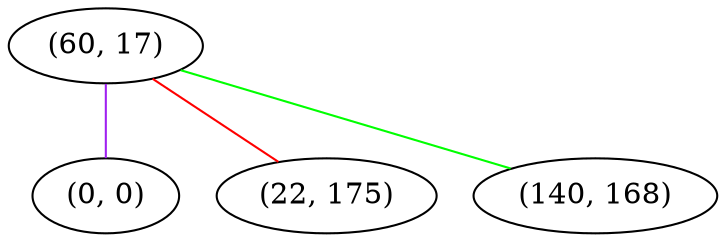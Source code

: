 graph "" {
"(60, 17)";
"(0, 0)";
"(22, 175)";
"(140, 168)";
"(60, 17)" -- "(0, 0)"  [color=purple, key=0, weight=4];
"(60, 17)" -- "(22, 175)"  [color=red, key=0, weight=1];
"(60, 17)" -- "(140, 168)"  [color=green, key=0, weight=2];
}
